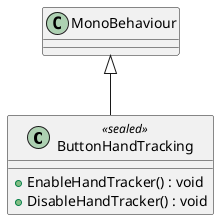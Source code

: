 @startuml
class ButtonHandTracking <<sealed>> {
    + EnableHandTracker() : void
    + DisableHandTracker() : void
}
MonoBehaviour <|-- ButtonHandTracking
@enduml
